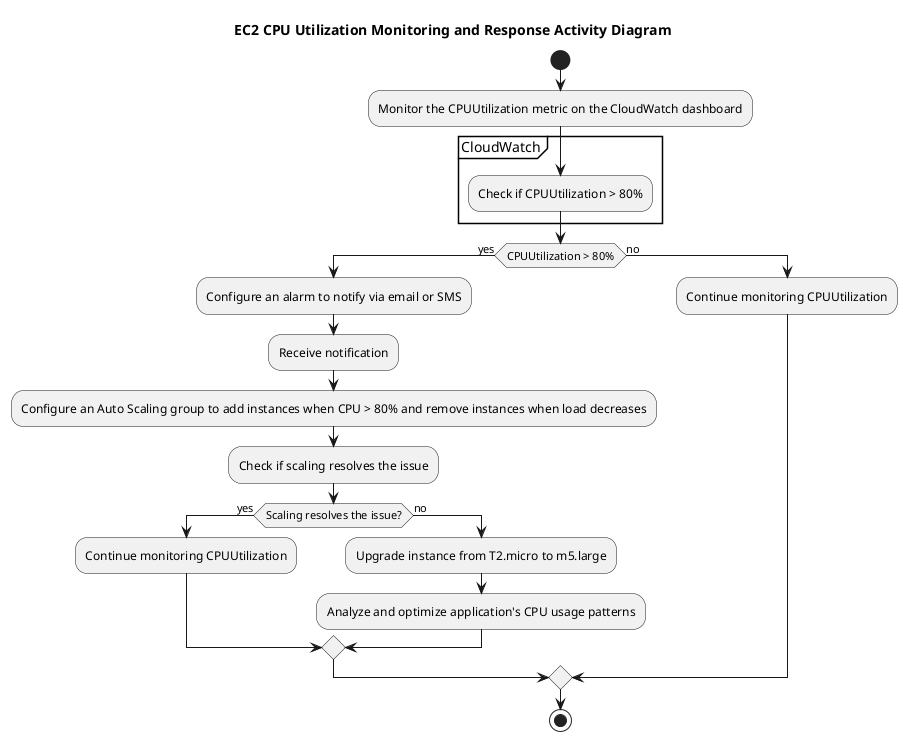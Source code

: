 @startuml
title EC2 CPU Utilization Monitoring and Response Activity Diagram

start

:Monitor the CPUUtilization metric on the CloudWatch dashboard;

partition CloudWatch {
  :Check if CPUUtilization > 80%;
}

if (CPUUtilization > 80%) then (yes)
  :Configure an alarm to notify via email or SMS;

  :Receive notification;

  :Configure an Auto Scaling group to add instances when CPU > 80% and remove instances when load decreases;

  :Check if scaling resolves the issue;
  if (Scaling resolves the issue?) then (yes)
    :Continue monitoring CPUUtilization;
  else (no)
    :Upgrade instance from T2.micro to m5.large;

    :Analyze and optimize application's CPU usage patterns;
  endif
else (no)
  :Continue monitoring CPUUtilization;
endif

stop
@enduml
